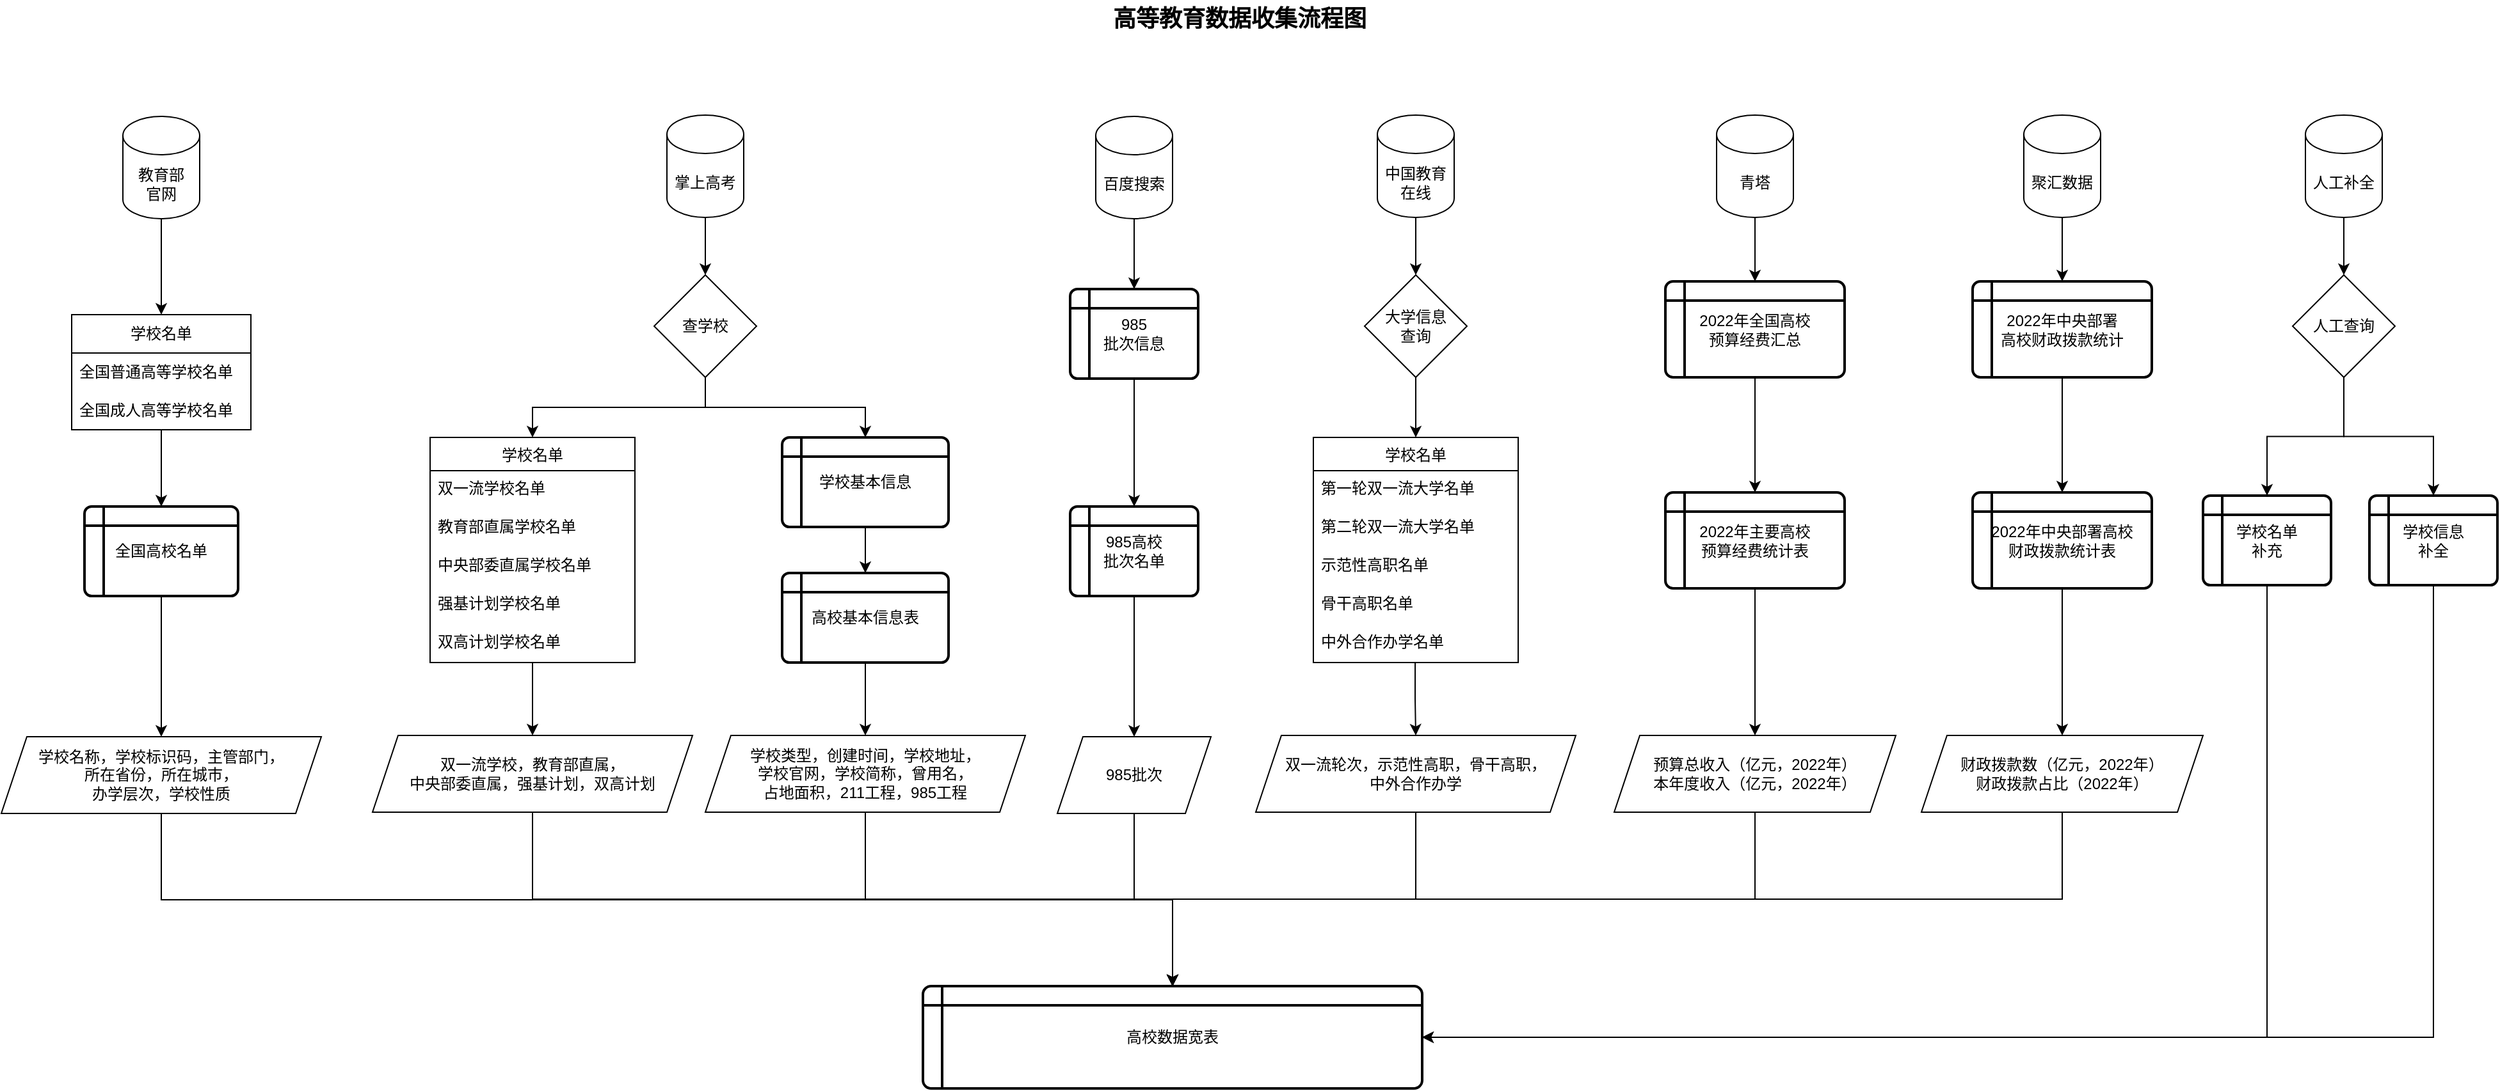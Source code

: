<mxfile version="20.7.4" type="device"><diagram id="FhQfPQ9jGxyYObhTodNJ" name="第 1 页"><mxGraphModel dx="2171" dy="955" grid="1" gridSize="10" guides="1" tooltips="1" connect="1" arrows="1" fold="1" page="1" pageScale="1" pageWidth="2000" pageHeight="1169" math="0" shadow="0"><root><mxCell id="0"/><mxCell id="1" parent="0"/><mxCell id="wcS40p92t8LNuSfdflr_-29" style="edgeStyle=orthogonalEdgeStyle;rounded=0;orthogonalLoop=1;jettySize=auto;html=1;exitX=0.5;exitY=1;exitDx=0;exitDy=0;exitPerimeter=0;" parent="1" source="wcS40p92t8LNuSfdflr_-1" target="wcS40p92t8LNuSfdflr_-3" edge="1"><mxGeometry relative="1" as="geometry"/></mxCell><mxCell id="wcS40p92t8LNuSfdflr_-1" value="教育部&lt;br&gt;官网" style="shape=cylinder3;whiteSpace=wrap;html=1;boundedLbl=1;backgroundOutline=1;size=15;" parent="1" vertex="1"><mxGeometry x="120" y="141" width="60" height="80" as="geometry"/></mxCell><mxCell id="wcS40p92t8LNuSfdflr_-3" value="学校名单" style="swimlane;fontStyle=0;childLayout=stackLayout;horizontal=1;startSize=30;horizontalStack=0;resizeParent=1;resizeParentMax=0;resizeLast=0;collapsible=1;marginBottom=0;whiteSpace=wrap;html=1;" parent="1" vertex="1"><mxGeometry x="80" y="296" width="140" height="90" as="geometry"><mxRectangle x="90" y="150" width="60" height="30" as="alternateBounds"/></mxGeometry></mxCell><mxCell id="wcS40p92t8LNuSfdflr_-4" value="全国普通高等学校名单" style="text;strokeColor=none;fillColor=none;align=left;verticalAlign=middle;spacingLeft=4;spacingRight=4;overflow=hidden;points=[[0,0.5],[1,0.5]];portConstraint=eastwest;rotatable=0;whiteSpace=wrap;html=1;" parent="wcS40p92t8LNuSfdflr_-3" vertex="1"><mxGeometry y="30" width="140" height="30" as="geometry"/></mxCell><mxCell id="wcS40p92t8LNuSfdflr_-5" value="全国成人高等学校名单" style="text;strokeColor=none;fillColor=none;align=left;verticalAlign=middle;spacingLeft=4;spacingRight=4;overflow=hidden;points=[[0,0.5],[1,0.5]];portConstraint=eastwest;rotatable=0;whiteSpace=wrap;html=1;" parent="wcS40p92t8LNuSfdflr_-3" vertex="1"><mxGeometry y="60" width="140" height="30" as="geometry"/></mxCell><mxCell id="wcS40p92t8LNuSfdflr_-81" style="edgeStyle=orthogonalEdgeStyle;rounded=0;orthogonalLoop=1;jettySize=auto;html=1;exitX=0.5;exitY=1;exitDx=0;exitDy=0;fontSize=12;entryX=0.5;entryY=0;entryDx=0;entryDy=0;" parent="1" source="wcS40p92t8LNuSfdflr_-8" target="wcS40p92t8LNuSfdflr_-80" edge="1"><mxGeometry relative="1" as="geometry"><mxPoint x="880.091" y="801" as="targetPoint"/></mxGeometry></mxCell><mxCell id="wcS40p92t8LNuSfdflr_-8" value="学校名称，学校标识码，主管部门，&lt;br&gt;所在省份，所在城市，&lt;br&gt;办学层次，学校性质" style="shape=parallelogram;perimeter=parallelogramPerimeter;whiteSpace=wrap;html=1;fixedSize=1;" parent="1" vertex="1"><mxGeometry x="25" y="626" width="250" height="60" as="geometry"/></mxCell><mxCell id="wcS40p92t8LNuSfdflr_-38" style="edgeStyle=orthogonalEdgeStyle;rounded=0;orthogonalLoop=1;jettySize=auto;html=1;exitX=0.5;exitY=1;exitDx=0;exitDy=0;exitPerimeter=0;entryX=0.5;entryY=0;entryDx=0;entryDy=0;fontSize=12;" parent="1" source="wcS40p92t8LNuSfdflr_-11" target="wcS40p92t8LNuSfdflr_-13" edge="1"><mxGeometry relative="1" as="geometry"/></mxCell><mxCell id="wcS40p92t8LNuSfdflr_-11" value="掌上高考" style="shape=cylinder3;whiteSpace=wrap;html=1;boundedLbl=1;backgroundOutline=1;size=15;" parent="1" vertex="1"><mxGeometry x="545" y="140" width="60" height="80" as="geometry"/></mxCell><mxCell id="wcS40p92t8LNuSfdflr_-39" style="edgeStyle=orthogonalEdgeStyle;rounded=0;orthogonalLoop=1;jettySize=auto;html=1;exitX=0.5;exitY=1;exitDx=0;exitDy=0;fontSize=12;" parent="1" source="wcS40p92t8LNuSfdflr_-13" target="wcS40p92t8LNuSfdflr_-17" edge="1"><mxGeometry relative="1" as="geometry"/></mxCell><mxCell id="wcS40p92t8LNuSfdflr_-40" style="edgeStyle=orthogonalEdgeStyle;rounded=0;orthogonalLoop=1;jettySize=auto;html=1;exitX=0.5;exitY=1;exitDx=0;exitDy=0;entryX=0.5;entryY=0;entryDx=0;entryDy=0;fontSize=12;" parent="1" source="wcS40p92t8LNuSfdflr_-13" target="wcS40p92t8LNuSfdflr_-32" edge="1"><mxGeometry relative="1" as="geometry"/></mxCell><mxCell id="wcS40p92t8LNuSfdflr_-13" value="查学校" style="rhombus;whiteSpace=wrap;html=1;" parent="1" vertex="1"><mxGeometry x="535" y="265" width="80" height="80" as="geometry"/></mxCell><mxCell id="wcS40p92t8LNuSfdflr_-15" style="edgeStyle=orthogonalEdgeStyle;rounded=0;orthogonalLoop=1;jettySize=auto;html=1;exitX=0.5;exitY=1;exitDx=0;exitDy=0;entryX=0.5;entryY=0;entryDx=0;entryDy=0;" parent="1" source="wcS40p92t8LNuSfdflr_-3" target="wcS40p92t8LNuSfdflr_-14" edge="1"><mxGeometry relative="1" as="geometry"/></mxCell><mxCell id="wcS40p92t8LNuSfdflr_-16" style="edgeStyle=orthogonalEdgeStyle;rounded=0;orthogonalLoop=1;jettySize=auto;html=1;exitX=0.5;exitY=1;exitDx=0;exitDy=0;entryX=0.5;entryY=0;entryDx=0;entryDy=0;" parent="1" source="wcS40p92t8LNuSfdflr_-14" target="wcS40p92t8LNuSfdflr_-8" edge="1"><mxGeometry relative="1" as="geometry"/></mxCell><mxCell id="wcS40p92t8LNuSfdflr_-14" value="全国高校名单" style="shape=internalStorage;whiteSpace=wrap;html=1;dx=15;dy=15;rounded=1;arcSize=8;strokeWidth=2;" parent="1" vertex="1"><mxGeometry x="90" y="446" width="120" height="70" as="geometry"/></mxCell><mxCell id="wcS40p92t8LNuSfdflr_-17" value="学校名单" style="swimlane;fontStyle=0;childLayout=stackLayout;horizontal=1;startSize=26;horizontalStack=0;resizeParent=1;resizeParentMax=0;resizeLast=0;collapsible=1;marginBottom=0;align=center;fontSize=12;" parent="1" vertex="1"><mxGeometry x="360" y="392" width="160" height="176" as="geometry"><mxRectangle x="334" y="280" width="100" height="30" as="alternateBounds"/></mxGeometry></mxCell><mxCell id="wcS40p92t8LNuSfdflr_-18" value="双一流学校名单" style="text;strokeColor=none;fillColor=none;spacingLeft=4;spacingRight=4;overflow=hidden;rotatable=0;points=[[0,0.5],[1,0.5]];portConstraint=eastwest;fontSize=12;" parent="wcS40p92t8LNuSfdflr_-17" vertex="1"><mxGeometry y="26" width="160" height="30" as="geometry"/></mxCell><mxCell id="wcS40p92t8LNuSfdflr_-19" value="教育部直属学校名单" style="text;strokeColor=none;fillColor=none;spacingLeft=4;spacingRight=4;overflow=hidden;rotatable=0;points=[[0,0.5],[1,0.5]];portConstraint=eastwest;fontSize=12;" parent="wcS40p92t8LNuSfdflr_-17" vertex="1"><mxGeometry y="56" width="160" height="30" as="geometry"/></mxCell><mxCell id="wcS40p92t8LNuSfdflr_-20" value="中央部委直属学校名单" style="text;strokeColor=none;fillColor=none;spacingLeft=4;spacingRight=4;overflow=hidden;rotatable=0;points=[[0,0.5],[1,0.5]];portConstraint=eastwest;fontSize=12;" parent="wcS40p92t8LNuSfdflr_-17" vertex="1"><mxGeometry y="86" width="160" height="30" as="geometry"/></mxCell><mxCell id="wcS40p92t8LNuSfdflr_-28" value="强基计划学校名单" style="text;strokeColor=none;fillColor=none;spacingLeft=4;spacingRight=4;overflow=hidden;rotatable=0;points=[[0,0.5],[1,0.5]];portConstraint=eastwest;fontSize=12;" parent="wcS40p92t8LNuSfdflr_-17" vertex="1"><mxGeometry y="116" width="160" height="30" as="geometry"/></mxCell><mxCell id="wcS40p92t8LNuSfdflr_-27" value="双高计划学校名单" style="text;strokeColor=none;fillColor=none;spacingLeft=4;spacingRight=4;overflow=hidden;rotatable=0;points=[[0,0.5],[1,0.5]];portConstraint=eastwest;fontSize=12;" parent="wcS40p92t8LNuSfdflr_-17" vertex="1"><mxGeometry y="146" width="160" height="30" as="geometry"/></mxCell><mxCell id="wcS40p92t8LNuSfdflr_-41" style="edgeStyle=orthogonalEdgeStyle;rounded=0;orthogonalLoop=1;jettySize=auto;html=1;exitX=0.5;exitY=1;exitDx=0;exitDy=0;entryX=0.5;entryY=0;entryDx=0;entryDy=0;fontSize=12;" parent="1" source="wcS40p92t8LNuSfdflr_-32" target="wcS40p92t8LNuSfdflr_-33" edge="1"><mxGeometry relative="1" as="geometry"/></mxCell><mxCell id="wcS40p92t8LNuSfdflr_-32" value="学校基本信息" style="shape=internalStorage;whiteSpace=wrap;html=1;dx=15;dy=15;rounded=1;arcSize=8;strokeWidth=2;" parent="1" vertex="1"><mxGeometry x="635" y="392" width="130" height="70" as="geometry"/></mxCell><mxCell id="wcS40p92t8LNuSfdflr_-42" style="edgeStyle=orthogonalEdgeStyle;rounded=0;orthogonalLoop=1;jettySize=auto;html=1;exitX=0.5;exitY=1;exitDx=0;exitDy=0;entryX=0.5;entryY=0;entryDx=0;entryDy=0;fontSize=12;" parent="1" source="wcS40p92t8LNuSfdflr_-33" target="wcS40p92t8LNuSfdflr_-34" edge="1"><mxGeometry relative="1" as="geometry"/></mxCell><mxCell id="wcS40p92t8LNuSfdflr_-33" value="高校基本信息表" style="shape=internalStorage;whiteSpace=wrap;html=1;dx=15;dy=15;rounded=1;arcSize=8;strokeWidth=2;" parent="1" vertex="1"><mxGeometry x="635" y="498" width="130" height="70" as="geometry"/></mxCell><mxCell id="wcS40p92t8LNuSfdflr_-83" style="edgeStyle=orthogonalEdgeStyle;rounded=0;orthogonalLoop=1;jettySize=auto;html=1;exitX=0.5;exitY=1;exitDx=0;exitDy=0;entryX=0.5;entryY=0;entryDx=0;entryDy=0;fontSize=12;" parent="1" source="wcS40p92t8LNuSfdflr_-34" target="wcS40p92t8LNuSfdflr_-80" edge="1"><mxGeometry relative="1" as="geometry"><mxPoint x="880" y="801" as="targetPoint"/></mxGeometry></mxCell><mxCell id="wcS40p92t8LNuSfdflr_-34" value="学校类型，创建时间，学校地址，&lt;br&gt;学校官网，学校简称，曾用名，&lt;br&gt;占地面积，211工程，985工程" style="shape=parallelogram;perimeter=parallelogramPerimeter;whiteSpace=wrap;html=1;fixedSize=1;" parent="1" vertex="1"><mxGeometry x="575" y="625" width="250" height="60" as="geometry"/></mxCell><mxCell id="wcS40p92t8LNuSfdflr_-37" style="edgeStyle=orthogonalEdgeStyle;rounded=0;orthogonalLoop=1;jettySize=auto;html=1;exitX=0.5;exitY=1;exitDx=0;exitDy=0;entryX=0.5;entryY=0;entryDx=0;entryDy=0;fontSize=12;" parent="1" source="wcS40p92t8LNuSfdflr_-17" target="wcS40p92t8LNuSfdflr_-35" edge="1"><mxGeometry relative="1" as="geometry"/></mxCell><mxCell id="wcS40p92t8LNuSfdflr_-82" style="edgeStyle=orthogonalEdgeStyle;rounded=0;orthogonalLoop=1;jettySize=auto;html=1;exitX=0.5;exitY=1;exitDx=0;exitDy=0;entryX=0.5;entryY=0;entryDx=0;entryDy=0;fontSize=12;" parent="1" source="wcS40p92t8LNuSfdflr_-35" target="wcS40p92t8LNuSfdflr_-80" edge="1"><mxGeometry relative="1" as="geometry"><mxPoint x="880" y="801" as="targetPoint"/></mxGeometry></mxCell><mxCell id="wcS40p92t8LNuSfdflr_-35" value="双一流学校，教育部直属，&lt;br&gt;中央部委直属，强基计划，双高计划" style="shape=parallelogram;perimeter=parallelogramPerimeter;whiteSpace=wrap;html=1;fixedSize=1;" parent="1" vertex="1"><mxGeometry x="315" y="625" width="250" height="60" as="geometry"/></mxCell><mxCell id="wcS40p92t8LNuSfdflr_-45" style="edgeStyle=orthogonalEdgeStyle;rounded=0;orthogonalLoop=1;jettySize=auto;html=1;exitX=0.5;exitY=1;exitDx=0;exitDy=0;exitPerimeter=0;entryX=0.5;entryY=0;entryDx=0;entryDy=0;fontSize=12;" parent="1" source="wcS40p92t8LNuSfdflr_-43" target="wcS40p92t8LNuSfdflr_-44" edge="1"><mxGeometry relative="1" as="geometry"/></mxCell><mxCell id="wcS40p92t8LNuSfdflr_-43" value="百度搜索" style="shape=cylinder3;whiteSpace=wrap;html=1;boundedLbl=1;backgroundOutline=1;size=15;" parent="1" vertex="1"><mxGeometry x="880" y="141" width="60" height="80" as="geometry"/></mxCell><mxCell id="wcS40p92t8LNuSfdflr_-48" style="edgeStyle=orthogonalEdgeStyle;rounded=0;orthogonalLoop=1;jettySize=auto;html=1;exitX=0.5;exitY=1;exitDx=0;exitDy=0;entryX=0.5;entryY=0;entryDx=0;entryDy=0;fontSize=12;" parent="1" source="wcS40p92t8LNuSfdflr_-44" target="wcS40p92t8LNuSfdflr_-47" edge="1"><mxGeometry relative="1" as="geometry"/></mxCell><mxCell id="wcS40p92t8LNuSfdflr_-44" value="985&lt;br&gt;批次信息" style="shape=internalStorage;whiteSpace=wrap;html=1;dx=15;dy=15;rounded=1;arcSize=8;strokeWidth=2;fontSize=12;" parent="1" vertex="1"><mxGeometry x="860" y="276" width="100" height="70" as="geometry"/></mxCell><mxCell id="wcS40p92t8LNuSfdflr_-51" style="edgeStyle=orthogonalEdgeStyle;rounded=0;orthogonalLoop=1;jettySize=auto;html=1;exitX=0.5;exitY=1;exitDx=0;exitDy=0;fontSize=12;" parent="1" source="wcS40p92t8LNuSfdflr_-47" target="wcS40p92t8LNuSfdflr_-49" edge="1"><mxGeometry relative="1" as="geometry"/></mxCell><mxCell id="wcS40p92t8LNuSfdflr_-47" value="985高校&lt;br&gt;批次名单" style="shape=internalStorage;whiteSpace=wrap;html=1;dx=15;dy=15;rounded=1;arcSize=8;strokeWidth=2;fontSize=12;" parent="1" vertex="1"><mxGeometry x="860" y="446" width="100" height="70" as="geometry"/></mxCell><mxCell id="wcS40p92t8LNuSfdflr_-84" style="edgeStyle=orthogonalEdgeStyle;rounded=0;orthogonalLoop=1;jettySize=auto;html=1;exitX=0.5;exitY=1;exitDx=0;exitDy=0;fontSize=12;entryX=0.5;entryY=0;entryDx=0;entryDy=0;" parent="1" source="wcS40p92t8LNuSfdflr_-49" target="wcS40p92t8LNuSfdflr_-80" edge="1"><mxGeometry relative="1" as="geometry"><mxPoint x="880.091" y="801" as="targetPoint"/></mxGeometry></mxCell><mxCell id="wcS40p92t8LNuSfdflr_-49" value="985批次" style="shape=parallelogram;perimeter=parallelogramPerimeter;whiteSpace=wrap;html=1;fixedSize=1;" parent="1" vertex="1"><mxGeometry x="850" y="626" width="120" height="60" as="geometry"/></mxCell><mxCell id="wcS40p92t8LNuSfdflr_-54" style="edgeStyle=orthogonalEdgeStyle;rounded=0;orthogonalLoop=1;jettySize=auto;html=1;exitX=0.5;exitY=1;exitDx=0;exitDy=0;exitPerimeter=0;fontSize=12;" parent="1" source="wcS40p92t8LNuSfdflr_-52" target="wcS40p92t8LNuSfdflr_-53" edge="1"><mxGeometry relative="1" as="geometry"/></mxCell><mxCell id="wcS40p92t8LNuSfdflr_-52" value="中国教育在线" style="shape=cylinder3;whiteSpace=wrap;html=1;boundedLbl=1;backgroundOutline=1;size=15;" parent="1" vertex="1"><mxGeometry x="1100" y="140" width="60" height="80" as="geometry"/></mxCell><mxCell id="wcS40p92t8LNuSfdflr_-62" style="edgeStyle=orthogonalEdgeStyle;rounded=0;orthogonalLoop=1;jettySize=auto;html=1;exitX=0.5;exitY=1;exitDx=0;exitDy=0;fontSize=12;" parent="1" source="wcS40p92t8LNuSfdflr_-53" target="wcS40p92t8LNuSfdflr_-55" edge="1"><mxGeometry relative="1" as="geometry"/></mxCell><mxCell id="wcS40p92t8LNuSfdflr_-53" value="大学信息&lt;br&gt;查询" style="rhombus;whiteSpace=wrap;html=1;" parent="1" vertex="1"><mxGeometry x="1090" y="265" width="80" height="80" as="geometry"/></mxCell><mxCell id="wcS40p92t8LNuSfdflr_-55" value="学校名单" style="swimlane;fontStyle=0;childLayout=stackLayout;horizontal=1;startSize=26;horizontalStack=0;resizeParent=1;resizeParentMax=0;resizeLast=0;collapsible=1;marginBottom=0;align=center;fontSize=12;" parent="1" vertex="1"><mxGeometry x="1050" y="392" width="160" height="176" as="geometry"><mxRectangle x="334" y="280" width="100" height="30" as="alternateBounds"/></mxGeometry></mxCell><mxCell id="wcS40p92t8LNuSfdflr_-56" value="第一轮双一流大学名单" style="text;strokeColor=none;fillColor=none;spacingLeft=4;spacingRight=4;overflow=hidden;rotatable=0;points=[[0,0.5],[1,0.5]];portConstraint=eastwest;fontSize=12;" parent="wcS40p92t8LNuSfdflr_-55" vertex="1"><mxGeometry y="26" width="160" height="30" as="geometry"/></mxCell><mxCell id="wcS40p92t8LNuSfdflr_-57" value="第二轮双一流大学名单" style="text;strokeColor=none;fillColor=none;spacingLeft=4;spacingRight=4;overflow=hidden;rotatable=0;points=[[0,0.5],[1,0.5]];portConstraint=eastwest;fontSize=12;" parent="wcS40p92t8LNuSfdflr_-55" vertex="1"><mxGeometry y="56" width="160" height="30" as="geometry"/></mxCell><mxCell id="wcS40p92t8LNuSfdflr_-58" value="示范性高职名单" style="text;strokeColor=none;fillColor=none;spacingLeft=4;spacingRight=4;overflow=hidden;rotatable=0;points=[[0,0.5],[1,0.5]];portConstraint=eastwest;fontSize=12;" parent="wcS40p92t8LNuSfdflr_-55" vertex="1"><mxGeometry y="86" width="160" height="30" as="geometry"/></mxCell><mxCell id="wcS40p92t8LNuSfdflr_-59" value="骨干高职名单" style="text;strokeColor=none;fillColor=none;spacingLeft=4;spacingRight=4;overflow=hidden;rotatable=0;points=[[0,0.5],[1,0.5]];portConstraint=eastwest;fontSize=12;" parent="wcS40p92t8LNuSfdflr_-55" vertex="1"><mxGeometry y="116" width="160" height="30" as="geometry"/></mxCell><mxCell id="wcS40p92t8LNuSfdflr_-60" value="中外合作办学名单" style="text;strokeColor=none;fillColor=none;spacingLeft=4;spacingRight=4;overflow=hidden;rotatable=0;points=[[0,0.5],[1,0.5]];portConstraint=eastwest;fontSize=12;" parent="wcS40p92t8LNuSfdflr_-55" vertex="1"><mxGeometry y="146" width="160" height="30" as="geometry"/></mxCell><mxCell id="wcS40p92t8LNuSfdflr_-85" style="edgeStyle=orthogonalEdgeStyle;rounded=0;orthogonalLoop=1;jettySize=auto;html=1;exitX=0.5;exitY=1;exitDx=0;exitDy=0;entryX=0.5;entryY=0;entryDx=0;entryDy=0;fontSize=12;" parent="1" source="wcS40p92t8LNuSfdflr_-61" target="wcS40p92t8LNuSfdflr_-80" edge="1"><mxGeometry relative="1" as="geometry"><mxPoint x="880" y="801" as="targetPoint"/></mxGeometry></mxCell><mxCell id="wcS40p92t8LNuSfdflr_-61" value="双一流轮次，示范性高职，骨干高职，&lt;br&gt;中外合作办学" style="shape=parallelogram;perimeter=parallelogramPerimeter;whiteSpace=wrap;html=1;fixedSize=1;" parent="1" vertex="1"><mxGeometry x="1005" y="625" width="250" height="60" as="geometry"/></mxCell><mxCell id="wcS40p92t8LNuSfdflr_-64" style="edgeStyle=orthogonalEdgeStyle;rounded=0;orthogonalLoop=1;jettySize=auto;html=1;exitX=0.497;exitY=0.983;exitDx=0;exitDy=0;entryX=0.5;entryY=0;entryDx=0;entryDy=0;fontSize=12;exitPerimeter=0;" parent="1" source="wcS40p92t8LNuSfdflr_-60" target="wcS40p92t8LNuSfdflr_-61" edge="1"><mxGeometry relative="1" as="geometry"/></mxCell><mxCell id="wcS40p92t8LNuSfdflr_-67" style="edgeStyle=orthogonalEdgeStyle;rounded=0;orthogonalLoop=1;jettySize=auto;html=1;exitX=0.5;exitY=1;exitDx=0;exitDy=0;exitPerimeter=0;entryX=0.5;entryY=0;entryDx=0;entryDy=0;fontSize=12;" parent="1" source="wcS40p92t8LNuSfdflr_-65" target="wcS40p92t8LNuSfdflr_-66" edge="1"><mxGeometry relative="1" as="geometry"/></mxCell><mxCell id="wcS40p92t8LNuSfdflr_-65" value="青塔" style="shape=cylinder3;whiteSpace=wrap;html=1;boundedLbl=1;backgroundOutline=1;size=15;" parent="1" vertex="1"><mxGeometry x="1365" y="140" width="60" height="80" as="geometry"/></mxCell><mxCell id="wcS40p92t8LNuSfdflr_-69" style="edgeStyle=orthogonalEdgeStyle;rounded=0;orthogonalLoop=1;jettySize=auto;html=1;exitX=0.5;exitY=1;exitDx=0;exitDy=0;entryX=0.5;entryY=0;entryDx=0;entryDy=0;fontSize=12;" parent="1" source="wcS40p92t8LNuSfdflr_-66" target="wcS40p92t8LNuSfdflr_-68" edge="1"><mxGeometry relative="1" as="geometry"/></mxCell><mxCell id="wcS40p92t8LNuSfdflr_-66" value="2022年全国高校&lt;br&gt;预算经费汇总" style="shape=internalStorage;whiteSpace=wrap;html=1;dx=15;dy=15;rounded=1;arcSize=8;strokeWidth=2;fontSize=12;" parent="1" vertex="1"><mxGeometry x="1325" y="270" width="140" height="75" as="geometry"/></mxCell><mxCell id="wcS40p92t8LNuSfdflr_-71" style="edgeStyle=orthogonalEdgeStyle;rounded=0;orthogonalLoop=1;jettySize=auto;html=1;exitX=0.5;exitY=1;exitDx=0;exitDy=0;fontSize=12;" parent="1" source="wcS40p92t8LNuSfdflr_-68" target="wcS40p92t8LNuSfdflr_-70" edge="1"><mxGeometry relative="1" as="geometry"/></mxCell><mxCell id="wcS40p92t8LNuSfdflr_-68" value="2022年主要高校&lt;br&gt;预算经费统计表" style="shape=internalStorage;whiteSpace=wrap;html=1;dx=15;dy=15;rounded=1;arcSize=8;strokeWidth=2;fontSize=12;" parent="1" vertex="1"><mxGeometry x="1325" y="435" width="140" height="75" as="geometry"/></mxCell><mxCell id="wcS40p92t8LNuSfdflr_-86" style="edgeStyle=orthogonalEdgeStyle;rounded=0;orthogonalLoop=1;jettySize=auto;html=1;exitX=0.5;exitY=1;exitDx=0;exitDy=0;entryX=0.5;entryY=0;entryDx=0;entryDy=0;fontSize=12;" parent="1" source="wcS40p92t8LNuSfdflr_-70" target="wcS40p92t8LNuSfdflr_-80" edge="1"><mxGeometry relative="1" as="geometry"><mxPoint x="880" y="801" as="targetPoint"/></mxGeometry></mxCell><mxCell id="wcS40p92t8LNuSfdflr_-70" value="预算总收入（亿元，2022年）&lt;br&gt;本年度收入（亿元，2022年）" style="shape=parallelogram;perimeter=parallelogramPerimeter;whiteSpace=wrap;html=1;fixedSize=1;" parent="1" vertex="1"><mxGeometry x="1285" y="625" width="220" height="60" as="geometry"/></mxCell><mxCell id="wcS40p92t8LNuSfdflr_-75" style="edgeStyle=orthogonalEdgeStyle;rounded=0;orthogonalLoop=1;jettySize=auto;html=1;exitX=0.5;exitY=1;exitDx=0;exitDy=0;exitPerimeter=0;entryX=0.5;entryY=0;entryDx=0;entryDy=0;fontSize=12;" parent="1" source="wcS40p92t8LNuSfdflr_-72" target="wcS40p92t8LNuSfdflr_-74" edge="1"><mxGeometry relative="1" as="geometry"/></mxCell><mxCell id="wcS40p92t8LNuSfdflr_-72" value="聚汇数据" style="shape=cylinder3;whiteSpace=wrap;html=1;boundedLbl=1;backgroundOutline=1;size=15;" parent="1" vertex="1"><mxGeometry x="1605" y="140" width="60" height="80" as="geometry"/></mxCell><mxCell id="wcS40p92t8LNuSfdflr_-77" style="edgeStyle=orthogonalEdgeStyle;rounded=0;orthogonalLoop=1;jettySize=auto;html=1;exitX=0.5;exitY=1;exitDx=0;exitDy=0;entryX=0.5;entryY=0;entryDx=0;entryDy=0;fontSize=12;" parent="1" source="wcS40p92t8LNuSfdflr_-74" target="wcS40p92t8LNuSfdflr_-76" edge="1"><mxGeometry relative="1" as="geometry"/></mxCell><mxCell id="wcS40p92t8LNuSfdflr_-74" value="2022年中央部署&lt;br&gt;高校财政拨款统计" style="shape=internalStorage;whiteSpace=wrap;html=1;dx=15;dy=15;rounded=1;arcSize=8;strokeWidth=2;fontSize=12;" parent="1" vertex="1"><mxGeometry x="1565" y="270" width="140" height="75" as="geometry"/></mxCell><mxCell id="wcS40p92t8LNuSfdflr_-79" style="edgeStyle=orthogonalEdgeStyle;rounded=0;orthogonalLoop=1;jettySize=auto;html=1;exitX=0.5;exitY=1;exitDx=0;exitDy=0;entryX=0.5;entryY=0;entryDx=0;entryDy=0;fontSize=12;" parent="1" source="wcS40p92t8LNuSfdflr_-76" target="wcS40p92t8LNuSfdflr_-78" edge="1"><mxGeometry relative="1" as="geometry"/></mxCell><mxCell id="wcS40p92t8LNuSfdflr_-76" value="2022年中央部署高校&lt;br&gt;财政拨款统计表" style="shape=internalStorage;whiteSpace=wrap;html=1;dx=15;dy=15;rounded=1;arcSize=8;strokeWidth=2;fontSize=12;" parent="1" vertex="1"><mxGeometry x="1565" y="435" width="140" height="75" as="geometry"/></mxCell><mxCell id="wcS40p92t8LNuSfdflr_-87" style="edgeStyle=orthogonalEdgeStyle;rounded=0;orthogonalLoop=1;jettySize=auto;html=1;exitX=0.5;exitY=1;exitDx=0;exitDy=0;entryX=0.5;entryY=0;entryDx=0;entryDy=0;fontSize=12;" parent="1" source="wcS40p92t8LNuSfdflr_-78" target="wcS40p92t8LNuSfdflr_-80" edge="1"><mxGeometry relative="1" as="geometry"><mxPoint x="880" y="801" as="targetPoint"/></mxGeometry></mxCell><mxCell id="wcS40p92t8LNuSfdflr_-78" value="财政拨款数（亿元，2022年）&lt;br&gt;财政拨款占比（2022年）" style="shape=parallelogram;perimeter=parallelogramPerimeter;whiteSpace=wrap;html=1;fixedSize=1;" parent="1" vertex="1"><mxGeometry x="1525" y="625" width="220" height="60" as="geometry"/></mxCell><mxCell id="wcS40p92t8LNuSfdflr_-80" value="高校数据宽表" style="shape=internalStorage;whiteSpace=wrap;html=1;dx=15;dy=15;rounded=1;arcSize=8;strokeWidth=2;fontSize=12;" parent="1" vertex="1"><mxGeometry x="745" y="821" width="390" height="80" as="geometry"/></mxCell><mxCell id="wcS40p92t8LNuSfdflr_-91" style="edgeStyle=orthogonalEdgeStyle;rounded=0;orthogonalLoop=1;jettySize=auto;html=1;exitX=0.5;exitY=1;exitDx=0;exitDy=0;exitPerimeter=0;entryX=0.5;entryY=0;entryDx=0;entryDy=0;fontSize=12;" parent="1" source="wcS40p92t8LNuSfdflr_-88" target="wcS40p92t8LNuSfdflr_-90" edge="1"><mxGeometry relative="1" as="geometry"/></mxCell><mxCell id="wcS40p92t8LNuSfdflr_-88" value="人工补全" style="shape=cylinder3;whiteSpace=wrap;html=1;boundedLbl=1;backgroundOutline=1;size=15;" parent="1" vertex="1"><mxGeometry x="1825" y="140" width="60" height="80" as="geometry"/></mxCell><mxCell id="wcS40p92t8LNuSfdflr_-93" style="edgeStyle=orthogonalEdgeStyle;rounded=0;orthogonalLoop=1;jettySize=auto;html=1;exitX=0.5;exitY=1;exitDx=0;exitDy=0;entryX=0.5;entryY=0;entryDx=0;entryDy=0;fontSize=12;" parent="1" source="wcS40p92t8LNuSfdflr_-90" target="wcS40p92t8LNuSfdflr_-92" edge="1"><mxGeometry relative="1" as="geometry"/></mxCell><mxCell id="wcS40p92t8LNuSfdflr_-95" style="edgeStyle=orthogonalEdgeStyle;rounded=0;orthogonalLoop=1;jettySize=auto;html=1;exitX=0.5;exitY=1;exitDx=0;exitDy=0;fontSize=12;" parent="1" source="wcS40p92t8LNuSfdflr_-90" target="wcS40p92t8LNuSfdflr_-94" edge="1"><mxGeometry relative="1" as="geometry"/></mxCell><mxCell id="wcS40p92t8LNuSfdflr_-90" value="人工查询" style="rhombus;whiteSpace=wrap;html=1;" parent="1" vertex="1"><mxGeometry x="1815" y="265" width="80" height="80" as="geometry"/></mxCell><mxCell id="wcS40p92t8LNuSfdflr_-96" style="edgeStyle=orthogonalEdgeStyle;rounded=0;orthogonalLoop=1;jettySize=auto;html=1;exitX=0.5;exitY=1;exitDx=0;exitDy=0;entryX=1;entryY=0.5;entryDx=0;entryDy=0;fontSize=12;" parent="1" source="wcS40p92t8LNuSfdflr_-92" target="wcS40p92t8LNuSfdflr_-80" edge="1"><mxGeometry relative="1" as="geometry"/></mxCell><mxCell id="wcS40p92t8LNuSfdflr_-92" value="学校名单&lt;br&gt;补充" style="shape=internalStorage;whiteSpace=wrap;html=1;dx=15;dy=15;rounded=1;arcSize=8;strokeWidth=2;fontSize=12;" parent="1" vertex="1"><mxGeometry x="1745" y="437.5" width="100" height="70" as="geometry"/></mxCell><mxCell id="wcS40p92t8LNuSfdflr_-97" style="edgeStyle=orthogonalEdgeStyle;rounded=0;orthogonalLoop=1;jettySize=auto;html=1;exitX=0.5;exitY=1;exitDx=0;exitDy=0;entryX=1;entryY=0.5;entryDx=0;entryDy=0;fontSize=12;" parent="1" source="wcS40p92t8LNuSfdflr_-94" target="wcS40p92t8LNuSfdflr_-80" edge="1"><mxGeometry relative="1" as="geometry"/></mxCell><mxCell id="wcS40p92t8LNuSfdflr_-94" value="学校信息&lt;br&gt;补全" style="shape=internalStorage;whiteSpace=wrap;html=1;dx=15;dy=15;rounded=1;arcSize=8;strokeWidth=2;fontSize=12;" parent="1" vertex="1"><mxGeometry x="1875" y="437.5" width="100" height="70" as="geometry"/></mxCell><mxCell id="dEw3cmNmqHXtgCyBlZVZ-1" value="&lt;font style=&quot;font-size: 18px;&quot;&gt;&lt;b&gt;高等教育数据收集流程图&lt;/b&gt;&lt;/font&gt;" style="text;html=1;strokeColor=none;fillColor=none;align=center;verticalAlign=middle;whiteSpace=wrap;rounded=0;" parent="1" vertex="1"><mxGeometry x="890" y="50" width="205" height="30" as="geometry"/></mxCell></root></mxGraphModel></diagram></mxfile>
